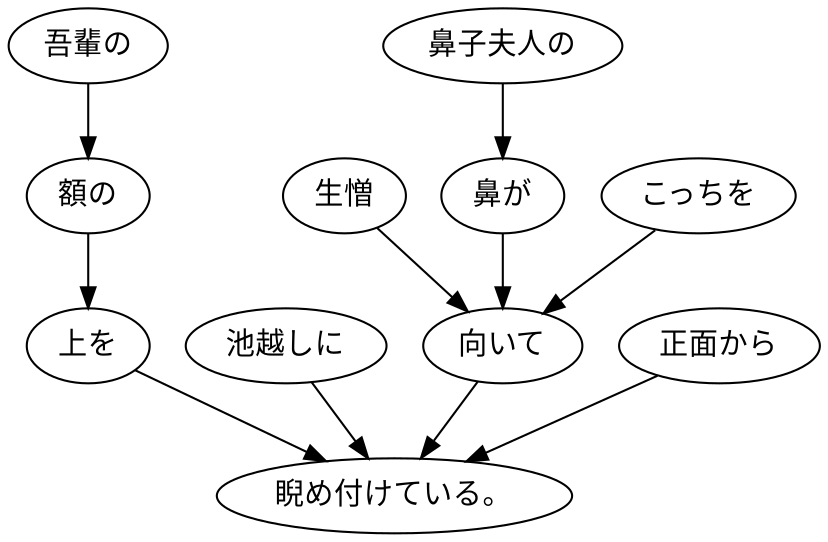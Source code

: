 digraph graph2091 {
	node0 [label="生憎"];
	node1 [label="鼻子夫人の"];
	node2 [label="鼻が"];
	node3 [label="こっちを"];
	node4 [label="向いて"];
	node5 [label="池越しに"];
	node6 [label="吾輩の"];
	node7 [label="額の"];
	node8 [label="上を"];
	node9 [label="正面から"];
	node10 [label="睨め付けている。"];
	node0 -> node4;
	node1 -> node2;
	node2 -> node4;
	node3 -> node4;
	node4 -> node10;
	node5 -> node10;
	node6 -> node7;
	node7 -> node8;
	node8 -> node10;
	node9 -> node10;
}
